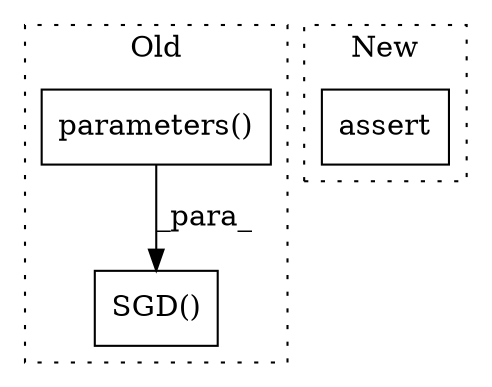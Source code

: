 digraph G {
subgraph cluster0 {
1 [label="SGD()" a="75" s="3684,3718" l="16,10" shape="box"];
3 [label="parameters()" a="75" s="3700" l="18" shape="box"];
label = "Old";
style="dotted";
}
subgraph cluster1 {
2 [label="assert" a="65" s="6296" l="7" shape="box"];
label = "New";
style="dotted";
}
3 -> 1 [label="_para_"];
}